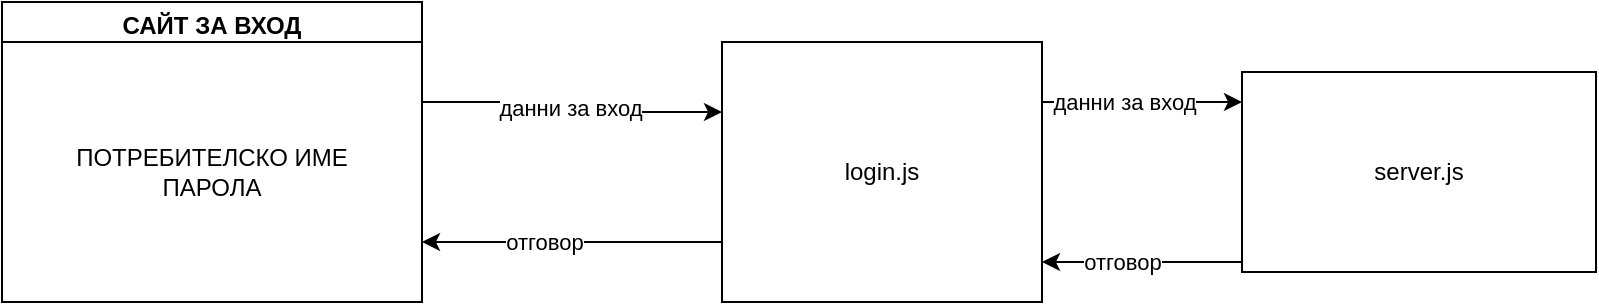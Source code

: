 <mxfile version="26.2.9">
  <diagram name="Страница-1" id="tiKyUiJxjT8UogsuJ0qN">
    <mxGraphModel dx="1156" dy="663" grid="1" gridSize="10" guides="1" tooltips="1" connect="1" arrows="1" fold="1" page="1" pageScale="1" pageWidth="827" pageHeight="1169" math="0" shadow="0">
      <root>
        <mxCell id="0" />
        <mxCell id="1" parent="0" />
        <mxCell id="HShqSbLlW67sV2xmtvrW-1" value="САЙТ ЗА ВХОД" style="swimlane;whiteSpace=wrap;html=1;" vertex="1" parent="1">
          <mxGeometry x="10" y="10" width="210" height="150" as="geometry">
            <mxRectangle x="10" y="10" width="130" height="30" as="alternateBounds" />
          </mxGeometry>
        </mxCell>
        <mxCell id="HShqSbLlW67sV2xmtvrW-3" value="ПОТРЕБИТЕЛСКО ИМЕ&lt;div&gt;ПАРОЛА&lt;/div&gt;" style="rounded=0;whiteSpace=wrap;html=1;" vertex="1" parent="HShqSbLlW67sV2xmtvrW-1">
          <mxGeometry y="20" width="210" height="130" as="geometry" />
        </mxCell>
        <mxCell id="HShqSbLlW67sV2xmtvrW-16" value="" style="edgeStyle=orthogonalEdgeStyle;rounded=0;orthogonalLoop=1;jettySize=auto;html=1;" edge="1" parent="1">
          <mxGeometry relative="1" as="geometry">
            <mxPoint x="530" y="60" as="sourcePoint" />
            <mxPoint x="630" y="60" as="targetPoint" />
          </mxGeometry>
        </mxCell>
        <mxCell id="HShqSbLlW67sV2xmtvrW-17" value="данни за вход" style="edgeLabel;html=1;align=center;verticalAlign=middle;resizable=0;points=[];" vertex="1" connectable="0" parent="HShqSbLlW67sV2xmtvrW-16">
          <mxGeometry x="-0.153" y="-1" relative="1" as="geometry">
            <mxPoint x="-2" y="-1" as="offset" />
          </mxGeometry>
        </mxCell>
        <mxCell id="HShqSbLlW67sV2xmtvrW-20" style="edgeStyle=orthogonalEdgeStyle;rounded=0;orthogonalLoop=1;jettySize=auto;html=1;" edge="1" parent="1">
          <mxGeometry relative="1" as="geometry">
            <mxPoint x="370" y="130" as="sourcePoint" />
            <mxPoint x="220" y="130" as="targetPoint" />
          </mxGeometry>
        </mxCell>
        <mxCell id="HShqSbLlW67sV2xmtvrW-21" value="отговор" style="edgeLabel;html=1;align=center;verticalAlign=middle;resizable=0;points=[];" vertex="1" connectable="0" parent="HShqSbLlW67sV2xmtvrW-20">
          <mxGeometry x="0.191" relative="1" as="geometry">
            <mxPoint as="offset" />
          </mxGeometry>
        </mxCell>
        <mxCell id="HShqSbLlW67sV2xmtvrW-5" value="login.js" style="rounded=0;whiteSpace=wrap;html=1;" vertex="1" parent="1">
          <mxGeometry x="370" y="30" width="160" height="130" as="geometry" />
        </mxCell>
        <mxCell id="HShqSbLlW67sV2xmtvrW-7" value="" style="edgeStyle=orthogonalEdgeStyle;rounded=0;orthogonalLoop=1;jettySize=auto;html=1;" edge="1" parent="1">
          <mxGeometry relative="1" as="geometry">
            <mxPoint x="220" y="60" as="sourcePoint" />
            <mxPoint x="370" y="65" as="targetPoint" />
            <Array as="points">
              <mxPoint x="295" y="60" />
              <mxPoint x="295" y="65" />
            </Array>
          </mxGeometry>
        </mxCell>
        <mxCell id="HShqSbLlW67sV2xmtvrW-8" value="данни за вход" style="edgeLabel;html=1;align=center;verticalAlign=middle;resizable=0;points=[];" vertex="1" connectable="0" parent="HShqSbLlW67sV2xmtvrW-7">
          <mxGeometry x="-0.048" y="-3" relative="1" as="geometry">
            <mxPoint as="offset" />
          </mxGeometry>
        </mxCell>
        <mxCell id="HShqSbLlW67sV2xmtvrW-18" value="" style="edgeStyle=orthogonalEdgeStyle;rounded=0;orthogonalLoop=1;jettySize=auto;html=1;" edge="1" parent="1" source="HShqSbLlW67sV2xmtvrW-9" target="HShqSbLlW67sV2xmtvrW-5">
          <mxGeometry relative="1" as="geometry">
            <Array as="points">
              <mxPoint x="590" y="140" />
              <mxPoint x="590" y="140" />
            </Array>
          </mxGeometry>
        </mxCell>
        <mxCell id="HShqSbLlW67sV2xmtvrW-19" value="отговор" style="edgeLabel;html=1;align=center;verticalAlign=middle;resizable=0;points=[];" vertex="1" connectable="0" parent="HShqSbLlW67sV2xmtvrW-18">
          <mxGeometry x="0.203" y="-1" relative="1" as="geometry">
            <mxPoint y="1" as="offset" />
          </mxGeometry>
        </mxCell>
        <mxCell id="HShqSbLlW67sV2xmtvrW-9" value="server.js" style="whiteSpace=wrap;html=1;rounded=0;" vertex="1" parent="1">
          <mxGeometry x="630" y="45" width="177" height="100" as="geometry" />
        </mxCell>
      </root>
    </mxGraphModel>
  </diagram>
</mxfile>
